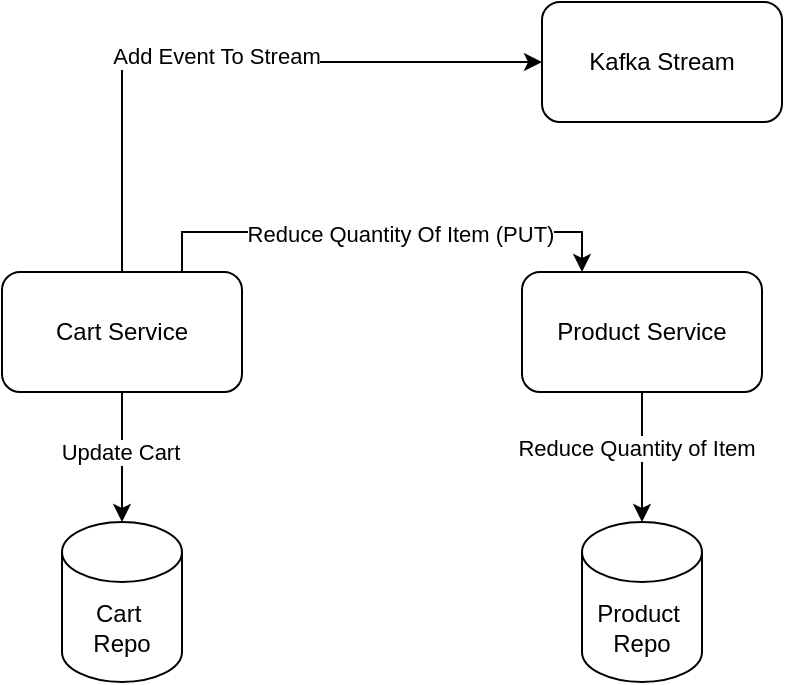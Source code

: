 <mxfile version="24.7.17">
  <diagram name="Page-1" id="dOSW6VHDcdS2cAASUwh3">
    <mxGraphModel dx="1010" dy="568" grid="1" gridSize="10" guides="1" tooltips="1" connect="1" arrows="1" fold="1" page="1" pageScale="1" pageWidth="827" pageHeight="1169" math="0" shadow="0">
      <root>
        <mxCell id="0" />
        <mxCell id="1" parent="0" />
        <mxCell id="seeg1bBNV1r2v_DMWdt_-9" style="edgeStyle=orthogonalEdgeStyle;rounded=0;orthogonalLoop=1;jettySize=auto;html=1;exitX=0.75;exitY=0;exitDx=0;exitDy=0;entryX=0.25;entryY=0;entryDx=0;entryDy=0;" edge="1" parent="1" source="seeg1bBNV1r2v_DMWdt_-2" target="seeg1bBNV1r2v_DMWdt_-6">
          <mxGeometry relative="1" as="geometry" />
        </mxCell>
        <mxCell id="seeg1bBNV1r2v_DMWdt_-10" value="Reduce Quantity Of Item (PUT)" style="edgeLabel;html=1;align=center;verticalAlign=middle;resizable=0;points=[];" vertex="1" connectable="0" parent="seeg1bBNV1r2v_DMWdt_-9">
          <mxGeometry x="0.07" y="-1" relative="1" as="geometry">
            <mxPoint as="offset" />
          </mxGeometry>
        </mxCell>
        <mxCell id="seeg1bBNV1r2v_DMWdt_-15" style="edgeStyle=orthogonalEdgeStyle;rounded=0;orthogonalLoop=1;jettySize=auto;html=1;entryX=0;entryY=0.5;entryDx=0;entryDy=0;exitX=0.5;exitY=0;exitDx=0;exitDy=0;" edge="1" parent="1" source="seeg1bBNV1r2v_DMWdt_-2" target="seeg1bBNV1r2v_DMWdt_-14">
          <mxGeometry relative="1" as="geometry" />
        </mxCell>
        <mxCell id="seeg1bBNV1r2v_DMWdt_-16" value="Add Event To Stream" style="edgeLabel;html=1;align=center;verticalAlign=middle;resizable=0;points=[];" vertex="1" connectable="0" parent="seeg1bBNV1r2v_DMWdt_-15">
          <mxGeometry x="-0.037" y="3" relative="1" as="geometry">
            <mxPoint as="offset" />
          </mxGeometry>
        </mxCell>
        <mxCell id="seeg1bBNV1r2v_DMWdt_-2" value="Cart Service" style="rounded=1;whiteSpace=wrap;html=1;" vertex="1" parent="1">
          <mxGeometry x="480" y="555" width="120" height="60" as="geometry" />
        </mxCell>
        <mxCell id="seeg1bBNV1r2v_DMWdt_-3" value="Cart&amp;nbsp;&lt;div&gt;Repo&lt;/div&gt;" style="shape=cylinder3;whiteSpace=wrap;html=1;boundedLbl=1;backgroundOutline=1;size=15;" vertex="1" parent="1">
          <mxGeometry x="510" y="680" width="60" height="80" as="geometry" />
        </mxCell>
        <mxCell id="seeg1bBNV1r2v_DMWdt_-4" style="edgeStyle=orthogonalEdgeStyle;rounded=0;orthogonalLoop=1;jettySize=auto;html=1;exitX=0.5;exitY=1;exitDx=0;exitDy=0;entryX=0.5;entryY=0;entryDx=0;entryDy=0;entryPerimeter=0;" edge="1" parent="1" source="seeg1bBNV1r2v_DMWdt_-2" target="seeg1bBNV1r2v_DMWdt_-3">
          <mxGeometry relative="1" as="geometry">
            <Array as="points">
              <mxPoint x="540" y="660" />
              <mxPoint x="540" y="660" />
            </Array>
          </mxGeometry>
        </mxCell>
        <mxCell id="seeg1bBNV1r2v_DMWdt_-11" value="Update Cart" style="edgeLabel;html=1;align=center;verticalAlign=middle;resizable=0;points=[];" vertex="1" connectable="0" parent="seeg1bBNV1r2v_DMWdt_-4">
          <mxGeometry x="-0.086" y="-1" relative="1" as="geometry">
            <mxPoint as="offset" />
          </mxGeometry>
        </mxCell>
        <mxCell id="seeg1bBNV1r2v_DMWdt_-6" value="Product Service" style="rounded=1;whiteSpace=wrap;html=1;" vertex="1" parent="1">
          <mxGeometry x="740" y="555" width="120" height="60" as="geometry" />
        </mxCell>
        <mxCell id="seeg1bBNV1r2v_DMWdt_-7" value="Product&amp;nbsp;&lt;div&gt;Repo&lt;/div&gt;" style="shape=cylinder3;whiteSpace=wrap;html=1;boundedLbl=1;backgroundOutline=1;size=15;" vertex="1" parent="1">
          <mxGeometry x="770" y="680" width="60" height="80" as="geometry" />
        </mxCell>
        <mxCell id="seeg1bBNV1r2v_DMWdt_-8" style="edgeStyle=orthogonalEdgeStyle;rounded=0;orthogonalLoop=1;jettySize=auto;html=1;exitX=0.5;exitY=1;exitDx=0;exitDy=0;entryX=0.5;entryY=0;entryDx=0;entryDy=0;entryPerimeter=0;" edge="1" parent="1" source="seeg1bBNV1r2v_DMWdt_-6" target="seeg1bBNV1r2v_DMWdt_-7">
          <mxGeometry relative="1" as="geometry" />
        </mxCell>
        <mxCell id="seeg1bBNV1r2v_DMWdt_-12" value="Reduce Quantity of Item" style="edgeLabel;html=1;align=center;verticalAlign=middle;resizable=0;points=[];" vertex="1" connectable="0" parent="seeg1bBNV1r2v_DMWdt_-8">
          <mxGeometry x="-0.156" y="-3" relative="1" as="geometry">
            <mxPoint as="offset" />
          </mxGeometry>
        </mxCell>
        <mxCell id="seeg1bBNV1r2v_DMWdt_-14" value="Kafka Stream" style="rounded=1;whiteSpace=wrap;html=1;" vertex="1" parent="1">
          <mxGeometry x="750" y="420" width="120" height="60" as="geometry" />
        </mxCell>
      </root>
    </mxGraphModel>
  </diagram>
</mxfile>
